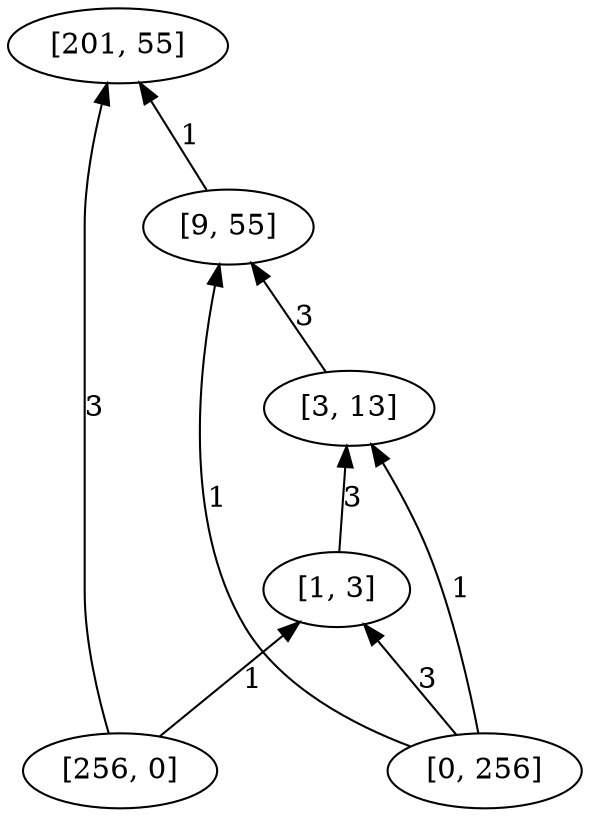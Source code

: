 digraph "DD" { 
rankdir = "BT" 
graph [ ordering = "out"];
5001 -> 1[label = "3"];
5001 -> 4[label = "1"];
5002 -> 2[label = "1"];
5002 -> 3[label = "1"];
5002 -> 4[label = "3"];
2 -> 1[label = "1"];
3 -> 2[label = "3"];
4 -> 3[label = "3"];
5001 [label = "[256, 0]",  shape = oval]
5002 [label = "[0, 256]",  shape = oval]
1 [label = "[201, 55]",  shape = oval]
2 [label = "[9, 55]",  shape = oval]
3 [label = "[3, 13]",  shape = oval]
4 [label = "[1, 3]",  shape = oval]
}
